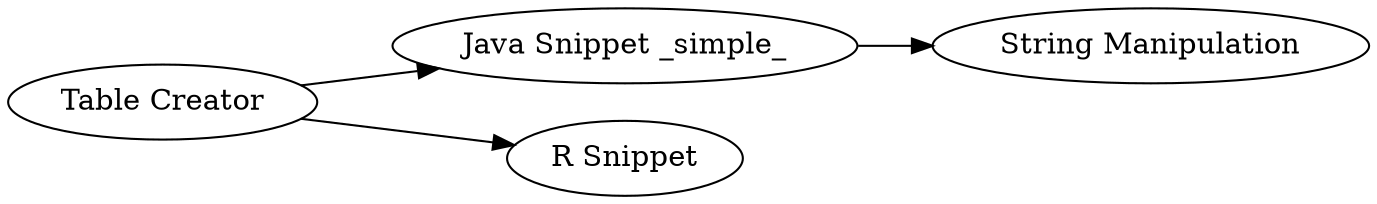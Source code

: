 digraph {
	6 -> 10
	1 -> 8
	1 -> 6
	1 [label="Table Creator"]
	10 [label="String Manipulation"]
	6 [label="Java Snippet _simple_"]
	8 [label="R Snippet"]
	rankdir=LR
}
